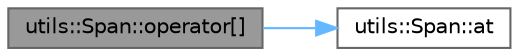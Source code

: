 digraph "utils::Span::operator[]"
{
 // LATEX_PDF_SIZE
  bgcolor="transparent";
  edge [fontname=Helvetica,fontsize=10,labelfontname=Helvetica,labelfontsize=10];
  node [fontname=Helvetica,fontsize=10,shape=box,height=0.2,width=0.4];
  rankdir="LR";
  Node1 [id="Node000001",label="utils::Span::operator[]",height=0.2,width=0.4,color="gray40", fillcolor="grey60", style="filled", fontcolor="black",tooltip="Returns a reference to the element at the specified index. Equivalent to at(idx)."];
  Node1 -> Node2 [id="edge1_Node000001_Node000002",color="steelblue1",style="solid",tooltip=" "];
  Node2 [id="Node000002",label="utils::Span::at",height=0.2,width=0.4,color="grey40", fillcolor="white", style="filled",URL="$classutils_1_1_span.html#a487fb9e759469f6f3f72e9c0e60eb5f3",tooltip="Returns a reference to the element at the specified index, with bounds checking."];
}
